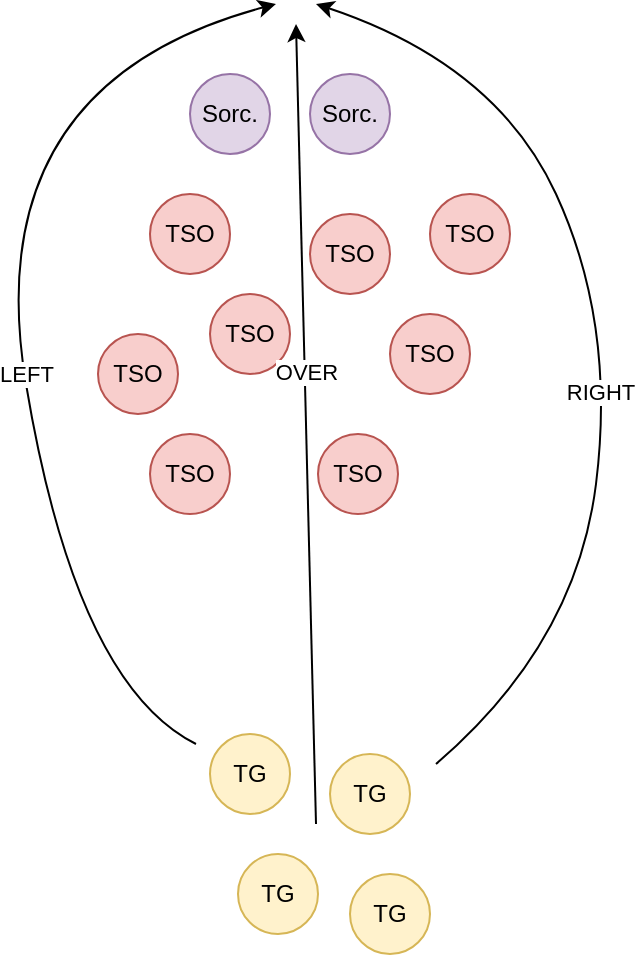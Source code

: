 <mxfile version="20.5.3" type="device"><diagram id="sC9kb0wEj1qafaLFO_AY" name="Page-1"><mxGraphModel dx="1422" dy="809" grid="1" gridSize="10" guides="1" tooltips="1" connect="1" arrows="1" fold="1" page="1" pageScale="1" pageWidth="827" pageHeight="1169" math="0" shadow="0"><root><mxCell id="0"/><mxCell id="1" parent="0"/><mxCell id="cSWTzbm6jrzntajwC8DY-1" value="TG" style="ellipse;whiteSpace=wrap;html=1;aspect=fixed;fillColor=#fff2cc;strokeColor=#d6b656;" vertex="1" parent="1"><mxGeometry x="437" y="765" width="40" height="40" as="geometry"/></mxCell><mxCell id="cSWTzbm6jrzntajwC8DY-2" value="TSO" style="ellipse;whiteSpace=wrap;html=1;aspect=fixed;fillColor=#f8cecc;strokeColor=#b85450;" vertex="1" parent="1"><mxGeometry x="311" y="495" width="40" height="40" as="geometry"/></mxCell><mxCell id="cSWTzbm6jrzntajwC8DY-3" value="TG" style="ellipse;whiteSpace=wrap;html=1;aspect=fixed;fillColor=#fff2cc;strokeColor=#d6b656;" vertex="1" parent="1"><mxGeometry x="367" y="695" width="40" height="40" as="geometry"/></mxCell><mxCell id="cSWTzbm6jrzntajwC8DY-4" value="TG" style="ellipse;whiteSpace=wrap;html=1;aspect=fixed;fillColor=#fff2cc;strokeColor=#d6b656;" vertex="1" parent="1"><mxGeometry x="427" y="705" width="40" height="40" as="geometry"/></mxCell><mxCell id="cSWTzbm6jrzntajwC8DY-5" value="TG" style="ellipse;whiteSpace=wrap;html=1;aspect=fixed;fillColor=#fff2cc;strokeColor=#d6b656;" vertex="1" parent="1"><mxGeometry x="381" y="755" width="40" height="40" as="geometry"/></mxCell><mxCell id="cSWTzbm6jrzntajwC8DY-6" value="TSO" style="ellipse;whiteSpace=wrap;html=1;aspect=fixed;fillColor=#f8cecc;strokeColor=#b85450;" vertex="1" parent="1"><mxGeometry x="367" y="475" width="40" height="40" as="geometry"/></mxCell><mxCell id="cSWTzbm6jrzntajwC8DY-7" value="TSO" style="ellipse;whiteSpace=wrap;html=1;aspect=fixed;fillColor=#f8cecc;strokeColor=#b85450;" vertex="1" parent="1"><mxGeometry x="421" y="545" width="40" height="40" as="geometry"/></mxCell><mxCell id="cSWTzbm6jrzntajwC8DY-8" value="TSO" style="ellipse;whiteSpace=wrap;html=1;aspect=fixed;fillColor=#f8cecc;strokeColor=#b85450;" vertex="1" parent="1"><mxGeometry x="337" y="545" width="40" height="40" as="geometry"/></mxCell><mxCell id="cSWTzbm6jrzntajwC8DY-9" value="TSO" style="ellipse;whiteSpace=wrap;html=1;aspect=fixed;fillColor=#f8cecc;strokeColor=#b85450;" vertex="1" parent="1"><mxGeometry x="337" y="425" width="40" height="40" as="geometry"/></mxCell><mxCell id="cSWTzbm6jrzntajwC8DY-10" value="TSO" style="ellipse;whiteSpace=wrap;html=1;aspect=fixed;fillColor=#f8cecc;strokeColor=#b85450;" vertex="1" parent="1"><mxGeometry x="457" y="485" width="40" height="40" as="geometry"/></mxCell><mxCell id="cSWTzbm6jrzntajwC8DY-11" value="TSO" style="ellipse;whiteSpace=wrap;html=1;aspect=fixed;fillColor=#f8cecc;strokeColor=#b85450;" vertex="1" parent="1"><mxGeometry x="417" y="435" width="40" height="40" as="geometry"/></mxCell><mxCell id="cSWTzbm6jrzntajwC8DY-12" value="TSO" style="ellipse;whiteSpace=wrap;html=1;aspect=fixed;fillColor=#f8cecc;strokeColor=#b85450;" vertex="1" parent="1"><mxGeometry x="477" y="425" width="40" height="40" as="geometry"/></mxCell><mxCell id="cSWTzbm6jrzntajwC8DY-13" value="Sorc." style="ellipse;whiteSpace=wrap;html=1;aspect=fixed;fillColor=#e1d5e7;strokeColor=#9673a6;" vertex="1" parent="1"><mxGeometry x="417" y="365" width="40" height="40" as="geometry"/></mxCell><mxCell id="cSWTzbm6jrzntajwC8DY-14" value="Sorc." style="ellipse;whiteSpace=wrap;html=1;aspect=fixed;fillColor=#e1d5e7;strokeColor=#9673a6;" vertex="1" parent="1"><mxGeometry x="357" y="365" width="40" height="40" as="geometry"/></mxCell><mxCell id="cSWTzbm6jrzntajwC8DY-16" value="" style="curved=1;endArrow=classic;html=1;rounded=0;" edge="1" parent="1"><mxGeometry width="50" height="50" relative="1" as="geometry"><mxPoint x="360" y="700" as="sourcePoint"/><mxPoint x="400" y="330" as="targetPoint"/><Array as="points"><mxPoint x="300" y="670"/><mxPoint x="250" y="370"/></Array></mxGeometry></mxCell><mxCell id="cSWTzbm6jrzntajwC8DY-21" value="LEFT" style="edgeLabel;html=1;align=center;verticalAlign=middle;resizable=0;points=[];" vertex="1" connectable="0" parent="cSWTzbm6jrzntajwC8DY-16"><mxGeometry x="-0.149" y="-1" relative="1" as="geometry"><mxPoint as="offset"/></mxGeometry></mxCell><mxCell id="cSWTzbm6jrzntajwC8DY-18" value="" style="curved=1;endArrow=classic;html=1;rounded=0;" edge="1" parent="1"><mxGeometry width="50" height="50" relative="1" as="geometry"><mxPoint x="480" y="710" as="sourcePoint"/><mxPoint x="420" y="330" as="targetPoint"/><Array as="points"><mxPoint x="550" y="650"/><mxPoint x="570" y="490"/><mxPoint x="510" y="360"/></Array></mxGeometry></mxCell><mxCell id="cSWTzbm6jrzntajwC8DY-20" value="RIGHT" style="edgeLabel;html=1;align=center;verticalAlign=middle;resizable=0;points=[];" vertex="1" connectable="0" parent="cSWTzbm6jrzntajwC8DY-18"><mxGeometry x="-0.11" y="4" relative="1" as="geometry"><mxPoint as="offset"/></mxGeometry></mxCell><mxCell id="cSWTzbm6jrzntajwC8DY-22" value="" style="endArrow=classic;html=1;rounded=0;" edge="1" parent="1"><mxGeometry width="50" height="50" relative="1" as="geometry"><mxPoint x="420" y="740" as="sourcePoint"/><mxPoint x="410" y="340" as="targetPoint"/></mxGeometry></mxCell><mxCell id="cSWTzbm6jrzntajwC8DY-23" value="OVER" style="edgeLabel;html=1;align=center;verticalAlign=middle;resizable=0;points=[];" vertex="1" connectable="0" parent="cSWTzbm6jrzntajwC8DY-22"><mxGeometry x="0.132" relative="1" as="geometry"><mxPoint as="offset"/></mxGeometry></mxCell></root></mxGraphModel></diagram></mxfile>